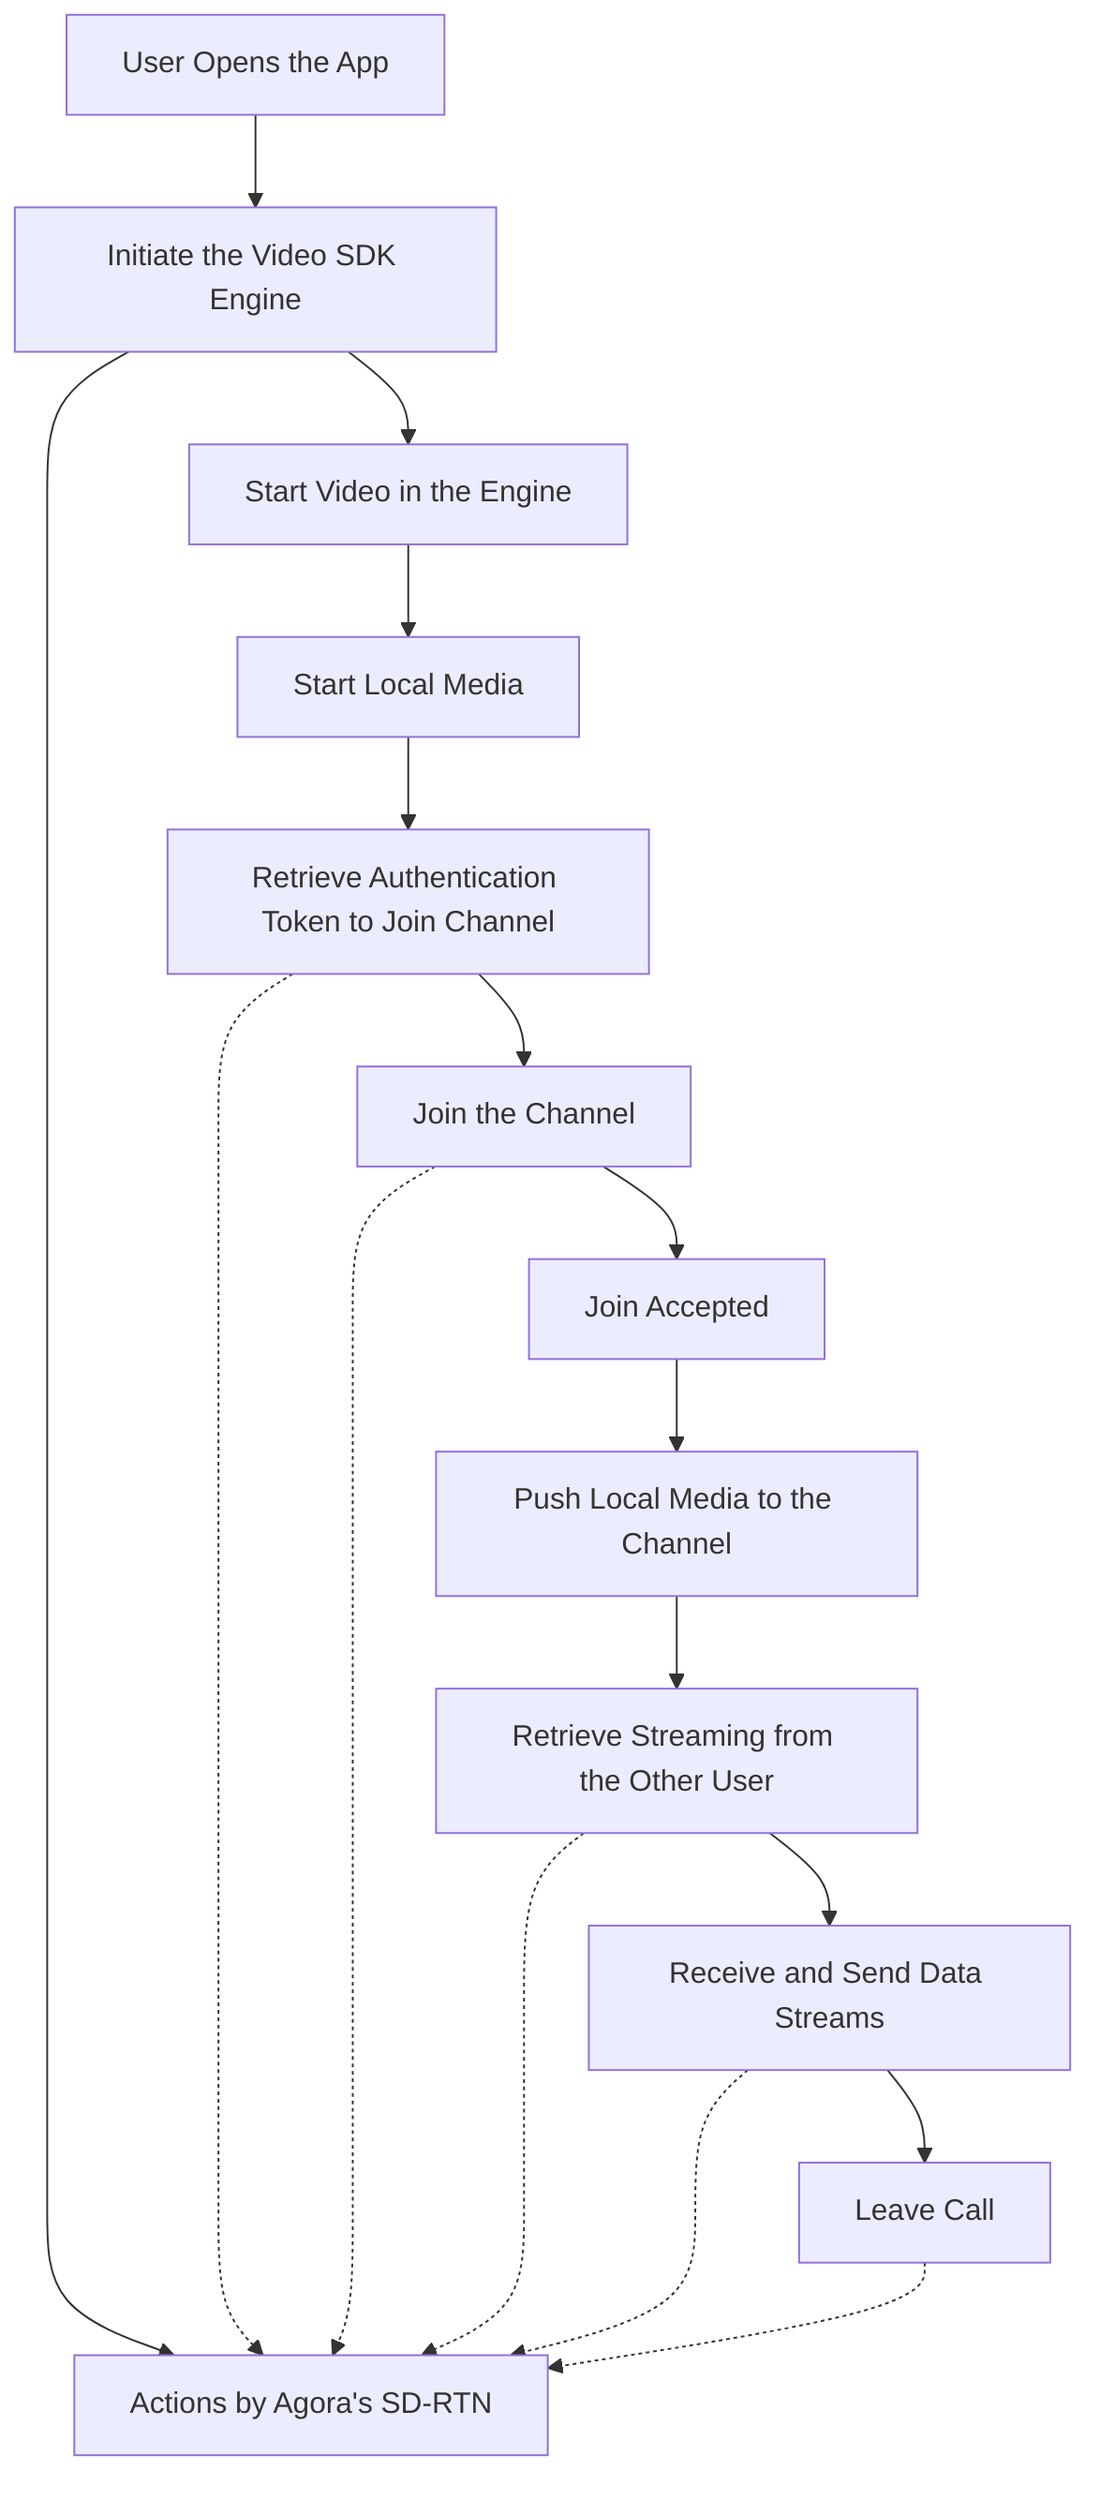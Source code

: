flowchart TB
    UOA[User Opens the App]
    IVSE[Initiate the Video SDK Engine]
    SVIE[Start Video in the Engine]
    SLM[Start Local Media]
    RATJC[Retrieve Authentication Token to Join Channel]
    JTC[Join the Channel]
    JA[Join Accepted]
    PLMTC[Push Local Media to the Channel]
    RSOTU[Retrieve Streaming from the Other User]
    RASDS[Receive and Send Data Streams]
    LC[Leave Call]
    ASN[Actions by Agora's SD-RTN]
    
    UOA --> IVSE
    IVSE --> SVIE
    SVIE --> SLM
    SLM --> RATJC
    RATJC --> JTC
    JTC--> JA
    JA --> PLMTC
    PLMTC --> RSOTU
    RSOTU --> RASDS
    RASDS --> LC
    
    IVSE --> ASN
    RATJC -.-> ASN
    JTC -.-> ASN
    RSOTU -.-> ASN
    RASDS -.-> ASN
    LC -.-> ASN